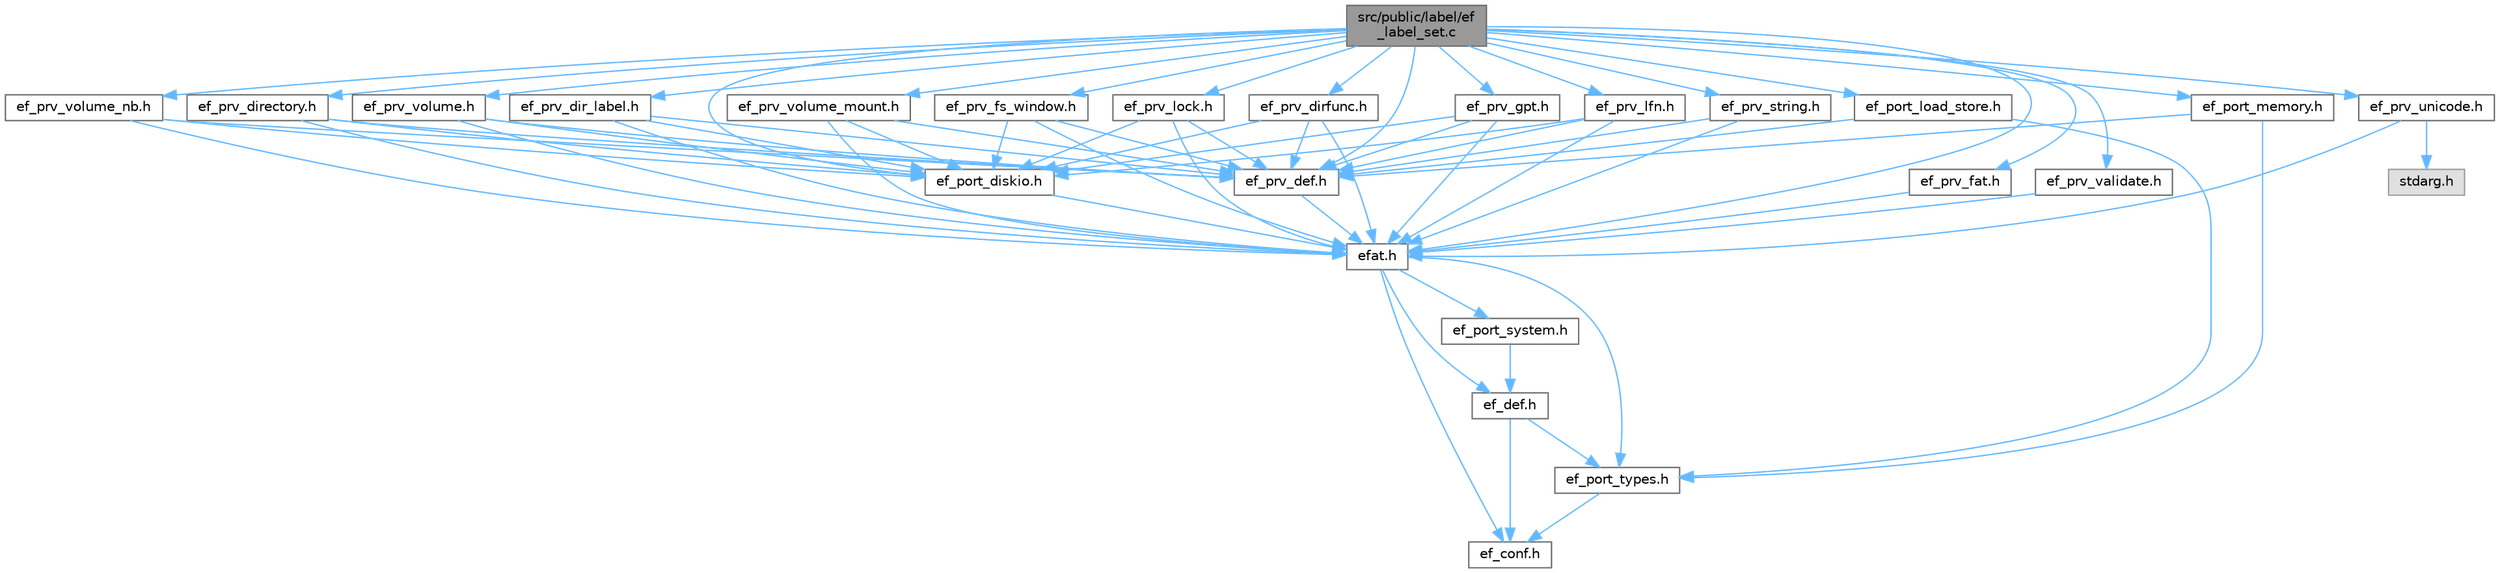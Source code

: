 digraph "src/public/label/ef_label_set.c"
{
 // LATEX_PDF_SIZE
  bgcolor="transparent";
  edge [fontname=Helvetica,fontsize=10,labelfontname=Helvetica,labelfontsize=10];
  node [fontname=Helvetica,fontsize=10,shape=box,height=0.2,width=0.4];
  Node1 [id="Node000001",label="src/public/label/ef\l_label_set.c",height=0.2,width=0.4,color="gray40", fillcolor="grey60", style="filled", fontcolor="black",tooltip="Set Volume Label."];
  Node1 -> Node2 [id="edge1_Node000001_Node000002",color="steelblue1",style="solid",tooltip=" "];
  Node2 [id="Node000002",label="ef_port_load_store.h",height=0.2,width=0.4,color="grey40", fillcolor="white", style="filled",URL="$ef__port__load__store_8h.html",tooltip="Header for portable functions to Load/Store multi-byte words with unaligned access Needed for access ..."];
  Node2 -> Node3 [id="edge2_Node000002_Node000003",color="steelblue1",style="solid",tooltip=" "];
  Node3 [id="Node000003",label="ef_prv_def.h",height=0.2,width=0.4,color="grey40", fillcolor="white", style="filled",URL="$ef__prv__def_8h.html",tooltip="Private definitions."];
  Node3 -> Node4 [id="edge3_Node000003_Node000004",color="steelblue1",style="solid",tooltip=" "];
  Node4 [id="Node000004",label="efat.h",height=0.2,width=0.4,color="grey40", fillcolor="white", style="filled",URL="$efat_8h.html",tooltip="Header file for eFAT module."];
  Node4 -> Node5 [id="edge4_Node000004_Node000005",color="steelblue1",style="solid",tooltip=" "];
  Node5 [id="Node000005",label="ef_def.h",height=0.2,width=0.4,color="grey40", fillcolor="white", style="filled",URL="$ef__def_8h.html",tooltip="Public definitions for eFAT."];
  Node5 -> Node6 [id="edge5_Node000005_Node000006",color="steelblue1",style="solid",tooltip=" "];
  Node6 [id="Node000006",label="ef_conf.h",height=0.2,width=0.4,color="grey40", fillcolor="white", style="filled",URL="$ef__conf_8h.html",tooltip="Header file for eFAT module configuration."];
  Node5 -> Node7 [id="edge6_Node000005_Node000007",color="steelblue1",style="solid",tooltip=" "];
  Node7 [id="Node000007",label="ef_port_types.h",height=0.2,width=0.4,color="grey40", fillcolor="white", style="filled",URL="$ef__port__types_8h.html",tooltip="Header file for types definitions."];
  Node7 -> Node6 [id="edge7_Node000007_Node000006",color="steelblue1",style="solid",tooltip=" "];
  Node4 -> Node6 [id="edge8_Node000004_Node000006",color="steelblue1",style="solid",tooltip=" "];
  Node4 -> Node7 [id="edge9_Node000004_Node000007",color="steelblue1",style="solid",tooltip=" "];
  Node4 -> Node8 [id="edge10_Node000004_Node000008",color="steelblue1",style="solid",tooltip=" "];
  Node8 [id="Node000008",label="ef_port_system.h",height=0.2,width=0.4,color="grey40", fillcolor="white", style="filled",URL="$ef__port__system_8h.html",tooltip="Header file for portable system functions."];
  Node8 -> Node5 [id="edge11_Node000008_Node000005",color="steelblue1",style="solid",tooltip=" "];
  Node2 -> Node7 [id="edge12_Node000002_Node000007",color="steelblue1",style="solid",tooltip=" "];
  Node1 -> Node9 [id="edge13_Node000001_Node000009",color="steelblue1",style="solid",tooltip=" "];
  Node9 [id="Node000009",label="ef_port_memory.h",height=0.2,width=0.4,color="grey40", fillcolor="white", style="filled",URL="$ef__port__memory_8h.html",tooltip="Header for portable memory fills & compare functions."];
  Node9 -> Node3 [id="edge14_Node000009_Node000003",color="steelblue1",style="solid",tooltip=" "];
  Node9 -> Node7 [id="edge15_Node000009_Node000007",color="steelblue1",style="solid",tooltip=" "];
  Node1 -> Node4 [id="edge16_Node000001_Node000004",color="steelblue1",style="solid",tooltip=" "];
  Node1 -> Node3 [id="edge17_Node000001_Node000003",color="steelblue1",style="solid",tooltip=" "];
  Node1 -> Node10 [id="edge18_Node000001_Node000010",color="steelblue1",style="solid",tooltip=" "];
  Node10 [id="Node000010",label="ef_prv_fat.h",height=0.2,width=0.4,color="grey40", fillcolor="white", style="filled",URL="$ef__prv__fat_8h.html",tooltip="Private Header file."];
  Node10 -> Node4 [id="edge19_Node000010_Node000004",color="steelblue1",style="solid",tooltip=" "];
  Node1 -> Node11 [id="edge20_Node000001_Node000011",color="steelblue1",style="solid",tooltip=" "];
  Node11 [id="Node000011",label="ef_prv_volume_mount.h",height=0.2,width=0.4,color="grey40", fillcolor="white", style="filled",URL="$ef__prv__volume__mount_8h.html",tooltip="Private volume mounting."];
  Node11 -> Node4 [id="edge21_Node000011_Node000004",color="steelblue1",style="solid",tooltip=" "];
  Node11 -> Node12 [id="edge22_Node000011_Node000012",color="steelblue1",style="solid",tooltip=" "];
  Node12 [id="Node000012",label="ef_port_diskio.h",height=0.2,width=0.4,color="grey40", fillcolor="white", style="filled",URL="$ef__port__diskio_8h.html",tooltip="Header file for Low level disk interface."];
  Node12 -> Node4 [id="edge23_Node000012_Node000004",color="steelblue1",style="solid",tooltip=" "];
  Node11 -> Node3 [id="edge24_Node000011_Node000003",color="steelblue1",style="solid",tooltip=" "];
  Node1 -> Node12 [id="edge25_Node000001_Node000012",color="steelblue1",style="solid",tooltip=" "];
  Node1 -> Node13 [id="edge26_Node000001_Node000013",color="steelblue1",style="solid",tooltip=" "];
  Node13 [id="Node000013",label="ef_prv_directory.h",height=0.2,width=0.4,color="grey40", fillcolor="white", style="filled",URL="$ef__prv__directory_8h.html",tooltip="Private Header file for directory handling."];
  Node13 -> Node4 [id="edge27_Node000013_Node000004",color="steelblue1",style="solid",tooltip=" "];
  Node13 -> Node12 [id="edge28_Node000013_Node000012",color="steelblue1",style="solid",tooltip=" "];
  Node13 -> Node3 [id="edge29_Node000013_Node000003",color="steelblue1",style="solid",tooltip=" "];
  Node1 -> Node14 [id="edge30_Node000001_Node000014",color="steelblue1",style="solid",tooltip=" "];
  Node14 [id="Node000014",label="ef_prv_dirfunc.h",height=0.2,width=0.4,color="grey40", fillcolor="white", style="filled",URL="$ef__prv__dirfunc_8h_source.html",tooltip=" "];
  Node14 -> Node4 [id="edge31_Node000014_Node000004",color="steelblue1",style="solid",tooltip=" "];
  Node14 -> Node12 [id="edge32_Node000014_Node000012",color="steelblue1",style="solid",tooltip=" "];
  Node14 -> Node3 [id="edge33_Node000014_Node000003",color="steelblue1",style="solid",tooltip=" "];
  Node1 -> Node15 [id="edge34_Node000001_Node000015",color="steelblue1",style="solid",tooltip=" "];
  Node15 [id="Node000015",label="ef_prv_dir_label.h",height=0.2,width=0.4,color="grey40", fillcolor="white", style="filled",URL="$ef__prv__dir__label_8h.html",tooltip="Private Header file for FAT directory functions."];
  Node15 -> Node4 [id="edge35_Node000015_Node000004",color="steelblue1",style="solid",tooltip=" "];
  Node15 -> Node12 [id="edge36_Node000015_Node000012",color="steelblue1",style="solid",tooltip=" "];
  Node15 -> Node3 [id="edge37_Node000015_Node000003",color="steelblue1",style="solid",tooltip=" "];
  Node1 -> Node16 [id="edge38_Node000001_Node000016",color="steelblue1",style="solid",tooltip=" "];
  Node16 [id="Node000016",label="ef_prv_fs_window.h",height=0.2,width=0.4,color="grey40", fillcolor="white", style="filled",URL="$ef__prv__fs__window_8h.html",tooltip="Private disk access window in the filesystem object."];
  Node16 -> Node4 [id="edge39_Node000016_Node000004",color="steelblue1",style="solid",tooltip=" "];
  Node16 -> Node12 [id="edge40_Node000016_Node000012",color="steelblue1",style="solid",tooltip=" "];
  Node16 -> Node3 [id="edge41_Node000016_Node000003",color="steelblue1",style="solid",tooltip=" "];
  Node1 -> Node17 [id="edge42_Node000001_Node000017",color="steelblue1",style="solid",tooltip=" "];
  Node17 [id="Node000017",label="ef_prv_lock.h",height=0.2,width=0.4,color="grey40", fillcolor="white", style="filled",URL="$ef__prv__lock_8h.html",tooltip="Private Header file for access control to the volume."];
  Node17 -> Node12 [id="edge43_Node000017_Node000012",color="steelblue1",style="solid",tooltip=" "];
  Node17 -> Node4 [id="edge44_Node000017_Node000004",color="steelblue1",style="solid",tooltip=" "];
  Node17 -> Node3 [id="edge45_Node000017_Node000003",color="steelblue1",style="solid",tooltip=" "];
  Node1 -> Node18 [id="edge46_Node000001_Node000018",color="steelblue1",style="solid",tooltip=" "];
  Node18 [id="Node000018",label="ef_prv_string.h",height=0.2,width=0.4,color="grey40", fillcolor="white", style="filled",URL="$ef__prv__string_8h.html",tooltip="Private Header file for string functions."];
  Node18 -> Node4 [id="edge47_Node000018_Node000004",color="steelblue1",style="solid",tooltip=" "];
  Node18 -> Node3 [id="edge48_Node000018_Node000003",color="steelblue1",style="solid",tooltip=" "];
  Node1 -> Node19 [id="edge49_Node000001_Node000019",color="steelblue1",style="solid",tooltip=" "];
  Node19 [id="Node000019",label="ef_prv_volume.h",height=0.2,width=0.4,color="grey40", fillcolor="white", style="filled",URL="$ef__prv__volume_8h.html",tooltip="Private volume access management."];
  Node19 -> Node4 [id="edge50_Node000019_Node000004",color="steelblue1",style="solid",tooltip=" "];
  Node19 -> Node12 [id="edge51_Node000019_Node000012",color="steelblue1",style="solid",tooltip=" "];
  Node19 -> Node3 [id="edge52_Node000019_Node000003",color="steelblue1",style="solid",tooltip=" "];
  Node1 -> Node20 [id="edge53_Node000001_Node000020",color="steelblue1",style="solid",tooltip=" "];
  Node20 [id="Node000020",label="ef_prv_gpt.h",height=0.2,width=0.4,color="grey40", fillcolor="white", style="filled",URL="$ef__prv__gpt_8h.html",tooltip="Private GPT support function."];
  Node20 -> Node4 [id="edge54_Node000020_Node000004",color="steelblue1",style="solid",tooltip=" "];
  Node20 -> Node12 [id="edge55_Node000020_Node000012",color="steelblue1",style="solid",tooltip=" "];
  Node20 -> Node3 [id="edge56_Node000020_Node000003",color="steelblue1",style="solid",tooltip=" "];
  Node1 -> Node21 [id="edge57_Node000001_Node000021",color="steelblue1",style="solid",tooltip=" "];
  Node21 [id="Node000021",label="ef_prv_lfn.h",height=0.2,width=0.4,color="grey40", fillcolor="white", style="filled",URL="$ef__prv__lfn_8h.html",tooltip="Private header for Long File Name support."];
  Node21 -> Node4 [id="edge58_Node000021_Node000004",color="steelblue1",style="solid",tooltip=" "];
  Node21 -> Node12 [id="edge59_Node000021_Node000012",color="steelblue1",style="solid",tooltip=" "];
  Node21 -> Node3 [id="edge60_Node000021_Node000003",color="steelblue1",style="solid",tooltip=" "];
  Node1 -> Node22 [id="edge61_Node000001_Node000022",color="steelblue1",style="solid",tooltip=" "];
  Node22 [id="Node000022",label="ef_prv_unicode.h",height=0.2,width=0.4,color="grey40", fillcolor="white", style="filled",URL="$ef__prv__unicode_8h.html",tooltip="Private Header for unicode support."];
  Node22 -> Node4 [id="edge62_Node000022_Node000004",color="steelblue1",style="solid",tooltip=" "];
  Node22 -> Node23 [id="edge63_Node000022_Node000023",color="steelblue1",style="solid",tooltip=" "];
  Node23 [id="Node000023",label="stdarg.h",height=0.2,width=0.4,color="grey60", fillcolor="#E0E0E0", style="filled",tooltip=" "];
  Node1 -> Node24 [id="edge64_Node000001_Node000024",color="steelblue1",style="solid",tooltip=" "];
  Node24 [id="Node000024",label="ef_prv_validate.h",height=0.2,width=0.4,color="grey40", fillcolor="white", style="filled",URL="$ef__prv__validate_8h.html",tooltip="Private Header file."];
  Node24 -> Node4 [id="edge65_Node000024_Node000004",color="steelblue1",style="solid",tooltip=" "];
  Node1 -> Node25 [id="edge66_Node000001_Node000025",color="steelblue1",style="solid",tooltip=" "];
  Node25 [id="Node000025",label="ef_prv_volume_nb.h",height=0.2,width=0.4,color="grey40", fillcolor="white", style="filled",URL="$ef__prv__volume__nb_8h.html",tooltip="Private volume numbering."];
  Node25 -> Node4 [id="edge67_Node000025_Node000004",color="steelblue1",style="solid",tooltip=" "];
  Node25 -> Node12 [id="edge68_Node000025_Node000012",color="steelblue1",style="solid",tooltip=" "];
  Node25 -> Node3 [id="edge69_Node000025_Node000003",color="steelblue1",style="solid",tooltip=" "];
}

